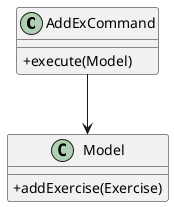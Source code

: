 @startuml

skinparam classAttributeIconSize 0

class AddExCommand {
+ execute(Model)
}

AddExCommand-->Model

class Model {
+ addExercise(Exercise)
}

@enduml